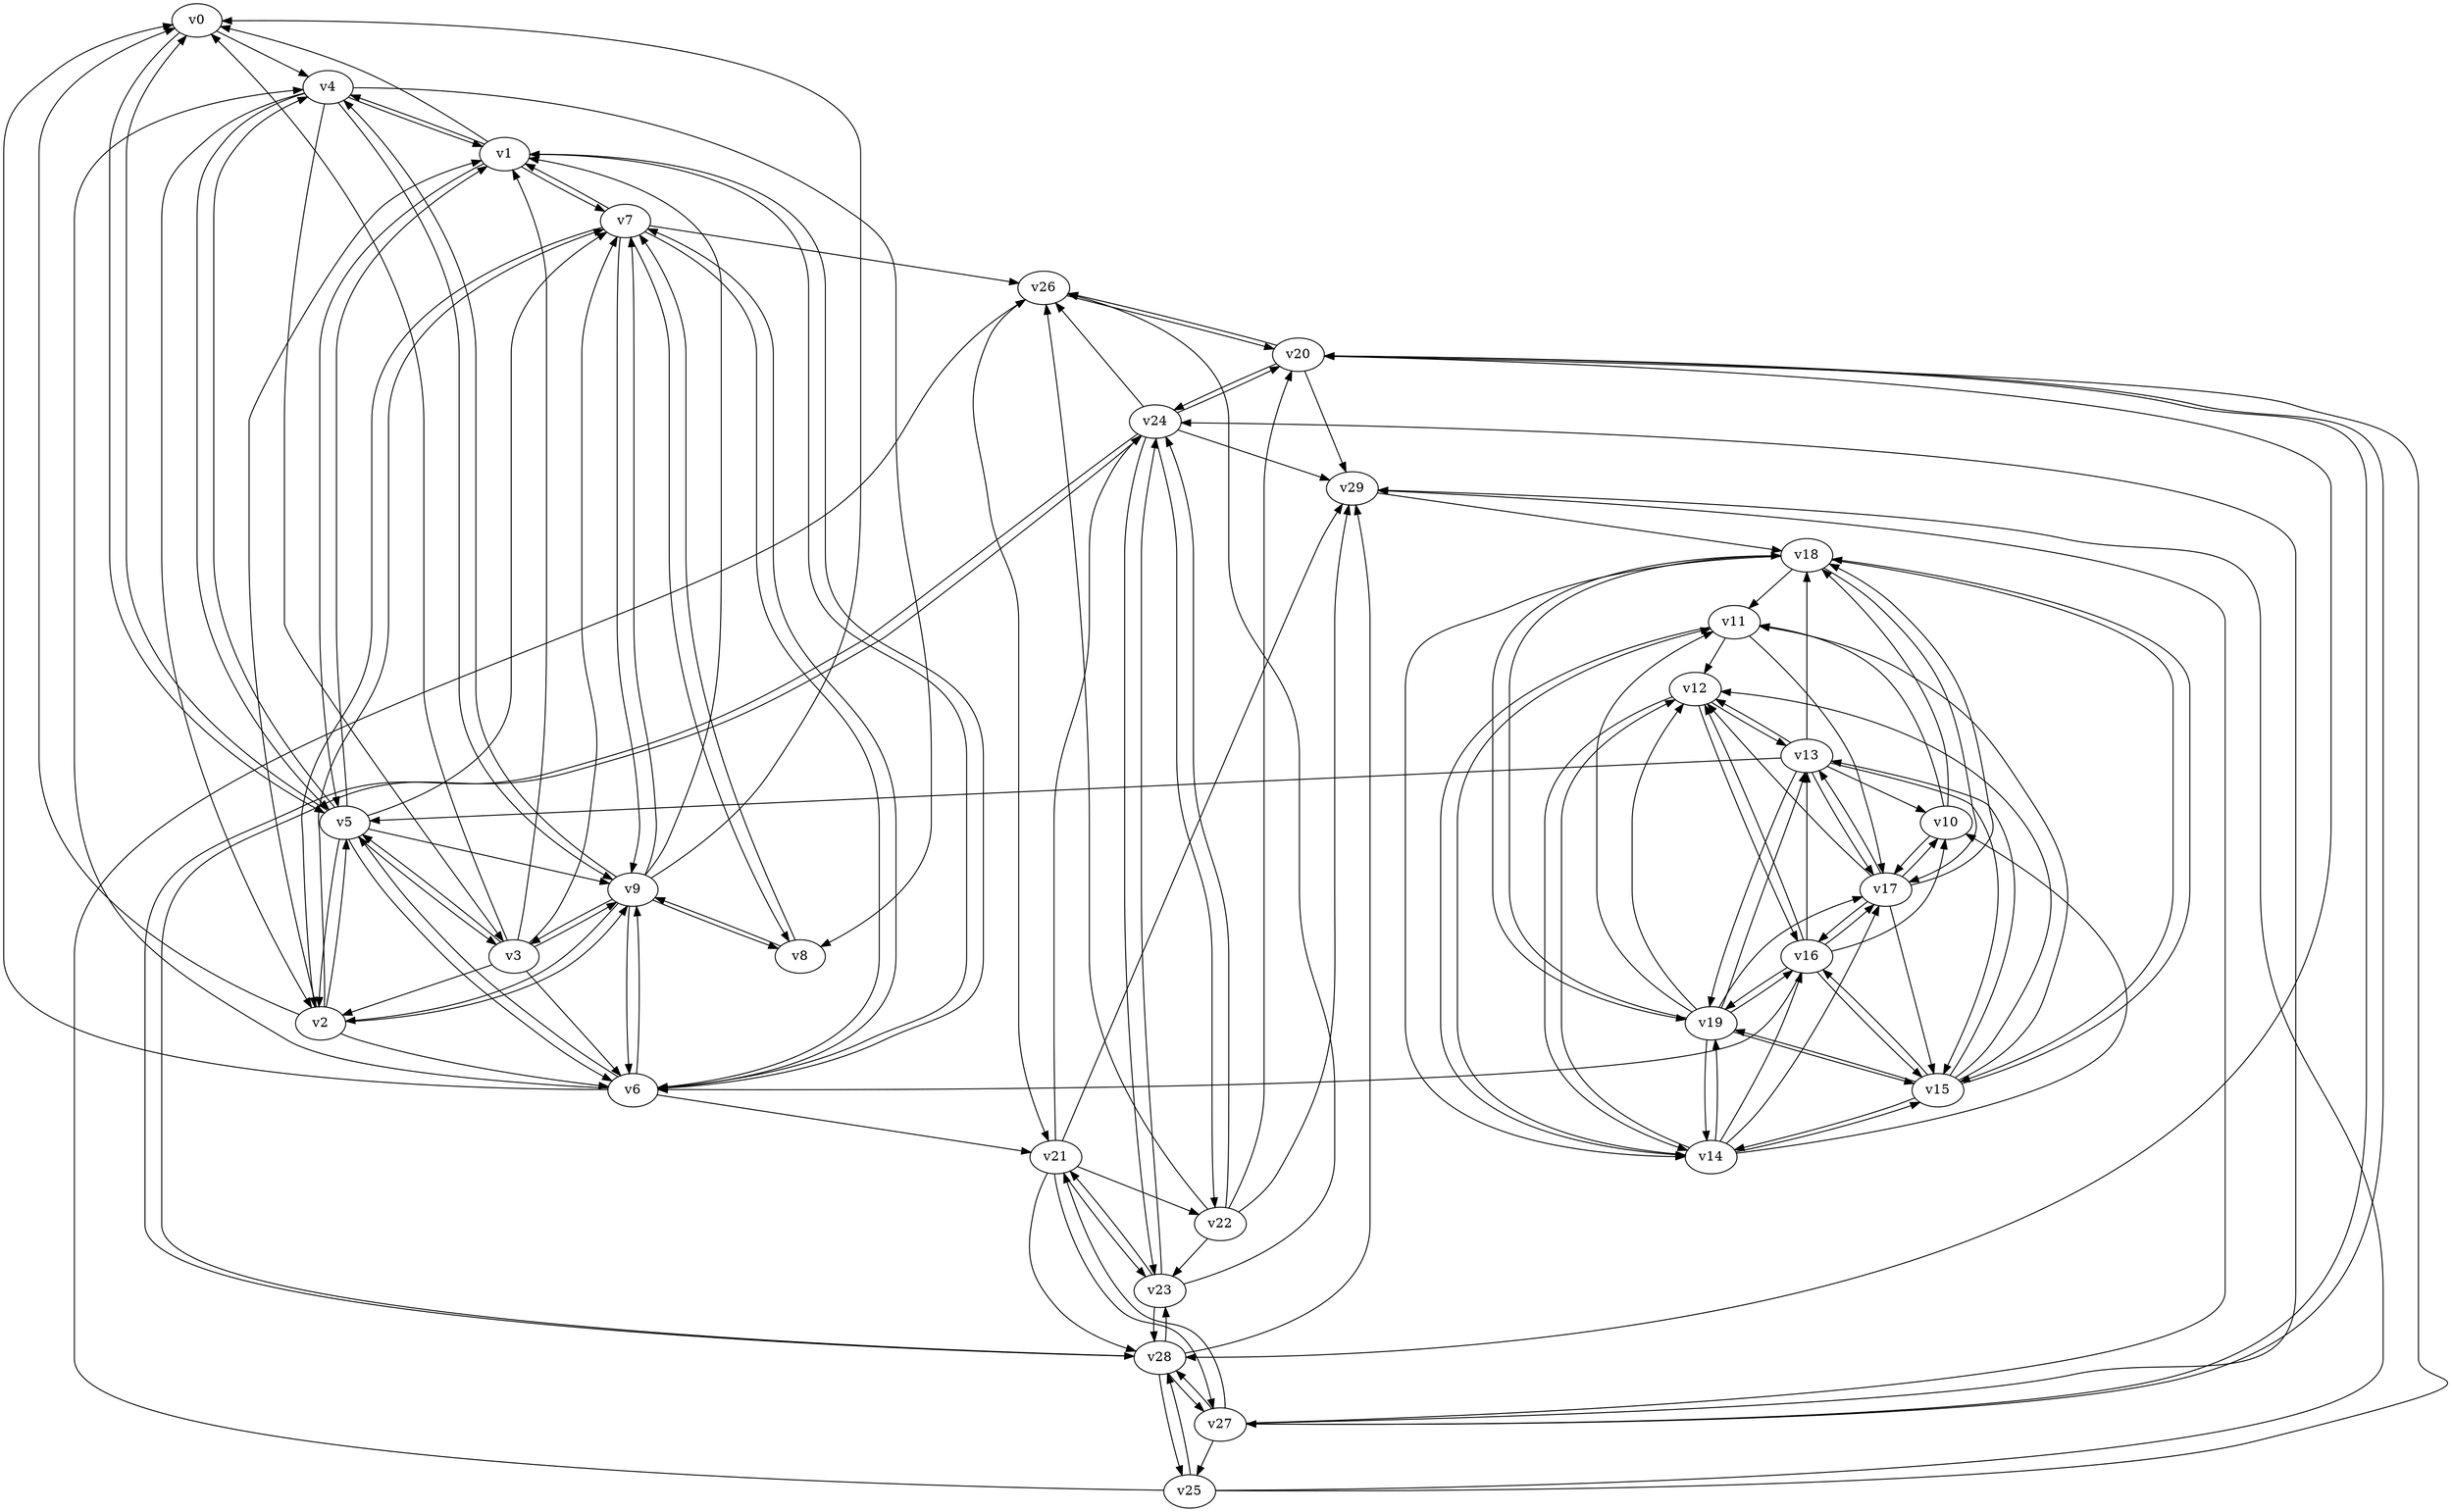 digraph buchi_test039 {
    v0 [name="v0", player=0, priority=0];
    v1 [name="v1", player=0, priority=0];
    v2 [name="v2", player=0, priority=1];
    v3 [name="v3", player=0, priority=1];
    v4 [name="v4", player=1, priority=1];
    v5 [name="v5", player=1, priority=1];
    v6 [name="v6", player=0, priority=0];
    v7 [name="v7", player=0, priority=0];
    v8 [name="v8", player=1, priority=0];
    v9 [name="v9", player=1, priority=0];
    v10 [name="v10", player=1, priority=0];
    v11 [name="v11", player=1, priority=0];
    v12 [name="v12", player=1, priority=1];
    v13 [name="v13", player=1, priority=0];
    v14 [name="v14", player=1, priority=1];
    v15 [name="v15", player=0, priority=1];
    v16 [name="v16", player=0, priority=0];
    v17 [name="v17", player=0, priority=0];
    v18 [name="v18", player=1, priority=0];
    v19 [name="v19", player=0, priority=0];
    v20 [name="v20", player=0, priority=1];
    v21 [name="v21", player=0, priority=0];
    v22 [name="v22", player=1, priority=1];
    v23 [name="v23", player=1, priority=1];
    v24 [name="v24", player=1, priority=1];
    v25 [name="v25", player=0, priority=0];
    v26 [name="v26", player=0, priority=1];
    v27 [name="v27", player=0, priority=1];
    v28 [name="v28", player=0, priority=0];
    v29 [name="v29", player=1, priority=1];
    v26 -> v21;
    v18 -> v17;
    v4 -> v9;
    v7 -> v26;
    v5 -> v1;
    v17 -> v12;
    v8 -> v9;
    v20 -> v29;
    v9 -> v8;
    v0 -> v5;
    v22 -> v26;
    v19 -> v18;
    v11 -> v14;
    v7 -> v1;
    v13 -> v17;
    v15 -> v14;
    v16 -> v13;
    v24 -> v26;
    v4 -> v2;
    v18 -> v19;
    v3 -> v6;
    v5 -> v3;
    v9 -> v1;
    v14 -> v15;
    v19 -> v11;
    v28 -> v23;
    v13 -> v10;
    v6 -> v4;
    v16 -> v6;
    v13 -> v19;
    v15 -> v16;
    v16 -> v15;
    v24 -> v28;
    v20 -> v24;
    v9 -> v3;
    v14 -> v17;
    v17 -> v16;
    v13 -> v12;
    v27 -> v29;
    v15 -> v18;
    v25 -> v20;
    v16 -> v17;
    v18 -> v14;
    v25 -> v29;
    v3 -> v1;
    v12 -> v13;
    v14 -> v10;
    v5 -> v7;
    v20 -> v26;
    v22 -> v23;
    v14 -> v19;
    v13 -> v5;
    v15 -> v11;
    v16 -> v10;
    v24 -> v23;
    v26 -> v20;
    v16 -> v19;
    v5 -> v0;
    v14 -> v12;
    v5 -> v9;
    v20 -> v28;
    v21 -> v27;
    v9 -> v7;
    v23 -> v24;
    v1 -> v5;
    v27 -> v24;
    v6 -> v1;
    v10 -> v17;
    v15 -> v13;
    v16 -> v12;
    v7 -> v9;
    v3 -> v5;
    v5 -> v2;
    v9 -> v0;
    v21 -> v29;
    v23 -> v26;
    v19 -> v13;
    v1 -> v7;
    v2 -> v6;
    v28 -> v25;
    v7 -> v2;
    v13 -> v18;
    v18 -> v11;
    v25 -> v26;
    v3 -> v7;
    v5 -> v4;
    v22 -> v20;
    v21 -> v22;
    v9 -> v2;
    v14 -> v16;
    v23 -> v28;
    v1 -> v0;
    v17 -> v18;
    v19 -> v15;
    v27 -> v28;
    v28 -> v27;
    v25 -> v28;
    v3 -> v0;
    v3 -> v9;
    v5 -> v6;
    v4 -> v8;
    v21 -> v24;
    v23 -> v21;
    v27 -> v21;
    v0 -> v4;
    v2 -> v1;
    v19 -> v17;
    v28 -> v29;
    v3 -> v2;
    v4 -> v1;
    v12 -> v14;
    v14 -> v11;
    v17 -> v13;
    v1 -> v4;
    v6 -> v21;
    v4 -> v3;
    v12 -> v16;
    v21 -> v28;
    v17 -> v15;
    v19 -> v12;
    v22 -> v29;
    v1 -> v6;
    v27 -> v25;
    v2 -> v5;
    v28 -> v24;
    v10 -> v18;
    v11 -> v17;
    v6 -> v5;
    v24 -> v20;
    v24 -> v29;
    v4 -> v5;
    v9 -> v4;
    v19 -> v14;
    v10 -> v11;
    v2 -> v7;
    v6 -> v7;
    v7 -> v6;
    v24 -> v22;
    v15 -> v19;
    v29 -> v18;
    v18 -> v15;
    v21 -> v23;
    v17 -> v10;
    v8 -> v7;
    v20 -> v27;
    v9 -> v6;
    v22 -> v24;
    v2 -> v0;
    v19 -> v16;
    v27 -> v20;
    v11 -> v12;
    v2 -> v9;
    v6 -> v0;
    v13 -> v15;
    v15 -> v12;
    v6 -> v9;
    v7 -> v8;
}
